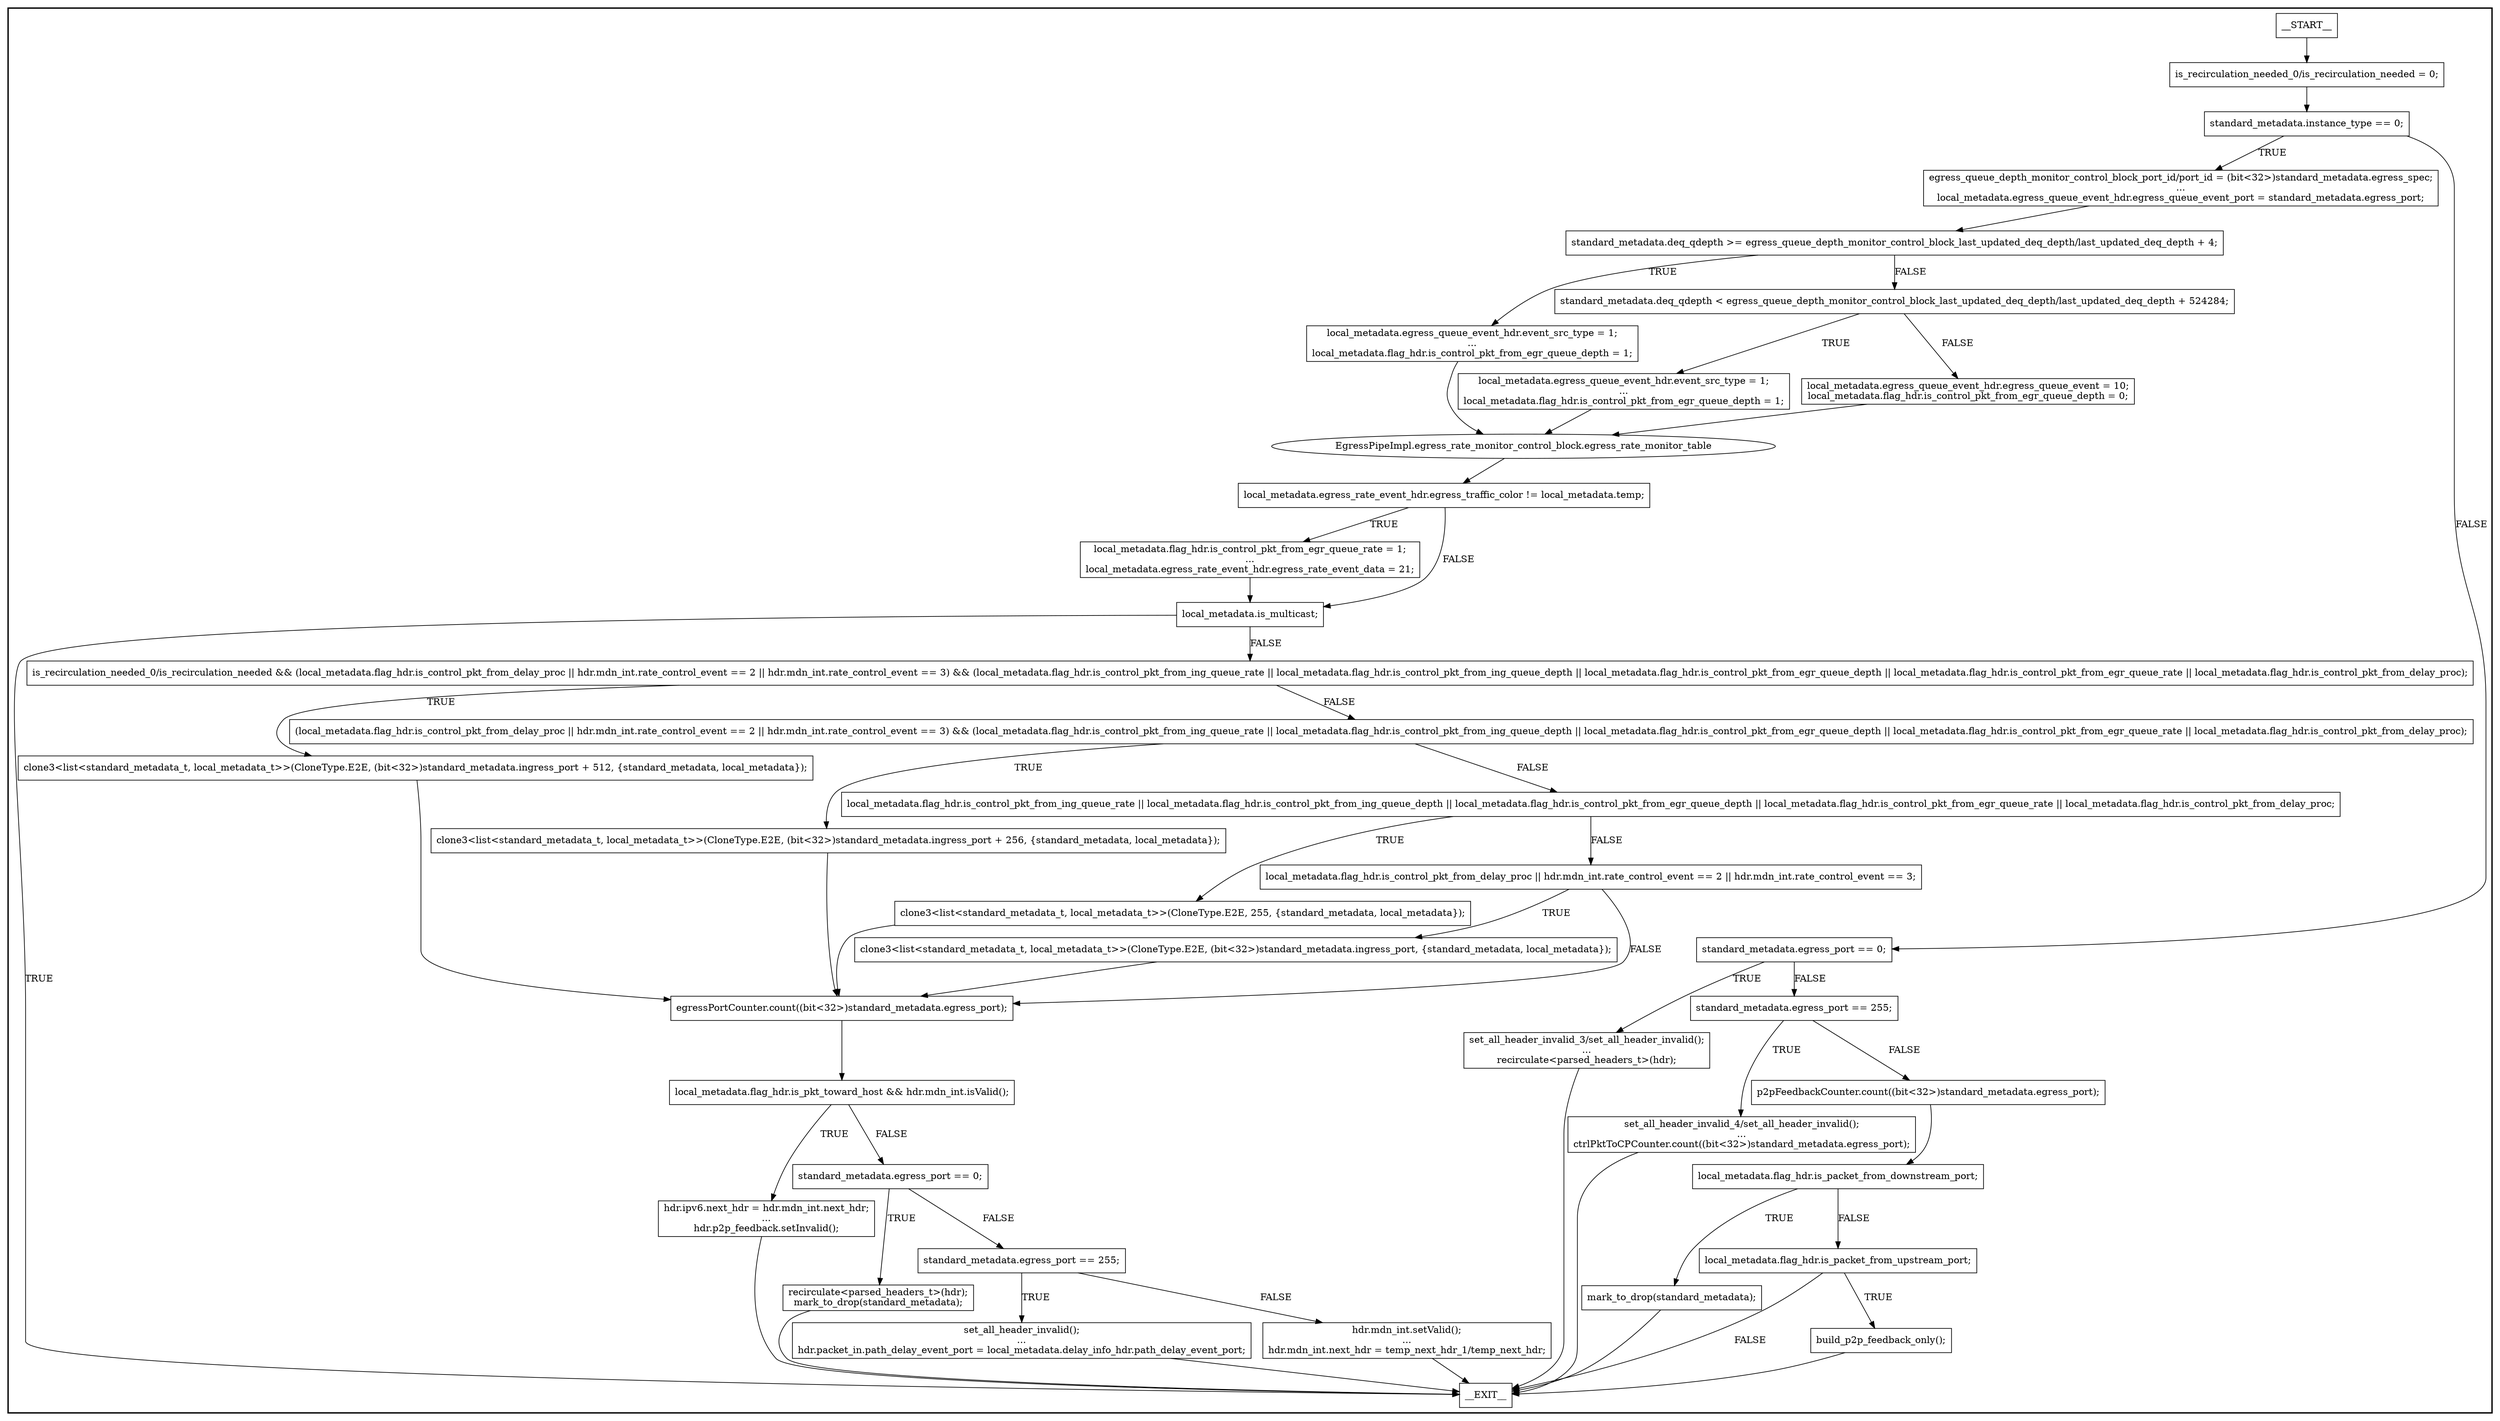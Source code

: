 digraph EgressPipeImpl {
subgraph cluster {
graph [
label="", labeljust=r, style=bold];
0[label=__START__, margin="", shape=rectangle, style=solid];
1[label=__EXIT__, margin="", shape=rectangle, style=solid];
2[label="is_recirculation_needed_0/is_recirculation_needed = 0;", margin="", shape=rectangle, style=solid];
3[label="standard_metadata.instance_type == 0;", margin="", shape=rectangle, style=solid];
4[label="egress_queue_depth_monitor_control_block_port_id/port_id = (bit<32>)standard_metadata.egress_spec;
...
local_metadata.egress_queue_event_hdr.egress_queue_event_port = standard_metadata.egress_port;", margin="", shape=rectangle, style=solid];
5[label="standard_metadata.deq_qdepth >= egress_queue_depth_monitor_control_block_last_updated_deq_depth/last_updated_deq_depth + 4;", margin="", shape=rectangle, style=solid];
6[label="local_metadata.egress_queue_event_hdr.event_src_type = 1;
...
local_metadata.flag_hdr.is_control_pkt_from_egr_queue_depth = 1;", margin="", shape=rectangle, style=solid];
7[label="standard_metadata.deq_qdepth < egress_queue_depth_monitor_control_block_last_updated_deq_depth/last_updated_deq_depth + 524284;", margin="", shape=rectangle, style=solid];
8[label="local_metadata.egress_queue_event_hdr.event_src_type = 1;
...
local_metadata.flag_hdr.is_control_pkt_from_egr_queue_depth = 1;", margin="", shape=rectangle, style=solid];
9[label="local_metadata.egress_queue_event_hdr.egress_queue_event = 10;
local_metadata.flag_hdr.is_control_pkt_from_egr_queue_depth = 0;", margin="", shape=rectangle, style=solid];
10[label="EgressPipeImpl.egress_rate_monitor_control_block.egress_rate_monitor_table", margin="", shape=ellipse, style=solid];
11[label="local_metadata.egress_rate_event_hdr.egress_traffic_color != local_metadata.temp;", margin="", shape=rectangle, style=solid];
12[label="local_metadata.flag_hdr.is_control_pkt_from_egr_queue_rate = 1;
...
local_metadata.egress_rate_event_hdr.egress_rate_event_data = 21;", margin="", shape=rectangle, style=solid];
13[label="local_metadata.is_multicast;", margin="", shape=rectangle, style=solid];
14[label="is_recirculation_needed_0/is_recirculation_needed && (local_metadata.flag_hdr.is_control_pkt_from_delay_proc || hdr.mdn_int.rate_control_event == 2 || hdr.mdn_int.rate_control_event == 3) && (local_metadata.flag_hdr.is_control_pkt_from_ing_queue_rate || local_metadata.flag_hdr.is_control_pkt_from_ing_queue_depth || local_metadata.flag_hdr.is_control_pkt_from_egr_queue_depth || local_metadata.flag_hdr.is_control_pkt_from_egr_queue_rate || local_metadata.flag_hdr.is_control_pkt_from_delay_proc);", margin="", shape=rectangle, style=solid];
15[label="clone3<list<standard_metadata_t, local_metadata_t>>(CloneType.E2E, (bit<32>)standard_metadata.ingress_port + 512, {standard_metadata, local_metadata});", margin="", shape=rectangle, style=solid];
16[label="(local_metadata.flag_hdr.is_control_pkt_from_delay_proc || hdr.mdn_int.rate_control_event == 2 || hdr.mdn_int.rate_control_event == 3) && (local_metadata.flag_hdr.is_control_pkt_from_ing_queue_rate || local_metadata.flag_hdr.is_control_pkt_from_ing_queue_depth || local_metadata.flag_hdr.is_control_pkt_from_egr_queue_depth || local_metadata.flag_hdr.is_control_pkt_from_egr_queue_rate || local_metadata.flag_hdr.is_control_pkt_from_delay_proc);", margin="", shape=rectangle, style=solid];
17[label="clone3<list<standard_metadata_t, local_metadata_t>>(CloneType.E2E, (bit<32>)standard_metadata.ingress_port + 256, {standard_metadata, local_metadata});", margin="", shape=rectangle, style=solid];
18[label="local_metadata.flag_hdr.is_control_pkt_from_ing_queue_rate || local_metadata.flag_hdr.is_control_pkt_from_ing_queue_depth || local_metadata.flag_hdr.is_control_pkt_from_egr_queue_depth || local_metadata.flag_hdr.is_control_pkt_from_egr_queue_rate || local_metadata.flag_hdr.is_control_pkt_from_delay_proc;", margin="", shape=rectangle, style=solid];
19[label="clone3<list<standard_metadata_t, local_metadata_t>>(CloneType.E2E, 255, {standard_metadata, local_metadata});", margin="", shape=rectangle, style=solid];
20[label="local_metadata.flag_hdr.is_control_pkt_from_delay_proc || hdr.mdn_int.rate_control_event == 2 || hdr.mdn_int.rate_control_event == 3;", margin="", shape=rectangle, style=solid];
21[label="clone3<list<standard_metadata_t, local_metadata_t>>(CloneType.E2E, (bit<32>)standard_metadata.ingress_port, {standard_metadata, local_metadata});", margin="", shape=rectangle, style=solid];
22[label="egressPortCounter.count((bit<32>)standard_metadata.egress_port);", margin="", shape=rectangle, style=solid];
23[label="local_metadata.flag_hdr.is_pkt_toward_host && hdr.mdn_int.isValid();", margin="", shape=rectangle, style=solid];
24[label="hdr.ipv6.next_hdr = hdr.mdn_int.next_hdr;
...
hdr.p2p_feedback.setInvalid();", margin="", shape=rectangle, style=solid];
25[label="standard_metadata.egress_port == 0;", margin="", shape=rectangle, style=solid];
26[label="recirculate<parsed_headers_t>(hdr);
mark_to_drop(standard_metadata);", margin="", shape=rectangle, style=solid];
27[label="standard_metadata.egress_port == 255;", margin="", shape=rectangle, style=solid];
28[label="set_all_header_invalid();
...
hdr.packet_in.path_delay_event_port = local_metadata.delay_info_hdr.path_delay_event_port;", margin="", shape=rectangle, style=solid];
29[label="hdr.mdn_int.setValid();
...
hdr.mdn_int.next_hdr = temp_next_hdr_1/temp_next_hdr;", margin="", shape=rectangle, style=solid];
30[label="standard_metadata.egress_port == 0;", margin="", shape=rectangle, style=solid];
31[label="set_all_header_invalid_3/set_all_header_invalid();
...
recirculate<parsed_headers_t>(hdr);", margin="", shape=rectangle, style=solid];
32[label="standard_metadata.egress_port == 255;", margin="", shape=rectangle, style=solid];
33[label="set_all_header_invalid_4/set_all_header_invalid();
...
ctrlPktToCPCounter.count((bit<32>)standard_metadata.egress_port);", margin="", shape=rectangle, style=solid];
34[label="p2pFeedbackCounter.count((bit<32>)standard_metadata.egress_port);", margin="", shape=rectangle, style=solid];
35[label="local_metadata.flag_hdr.is_packet_from_downstream_port;", margin="", shape=rectangle, style=solid];
36[label="mark_to_drop(standard_metadata);", margin="", shape=rectangle, style=solid];
37[label="local_metadata.flag_hdr.is_packet_from_upstream_port;", margin="", shape=rectangle, style=solid];
38[label="build_p2p_feedback_only();", margin="", shape=rectangle, style=solid];
0 -> 2[label=""];
2 -> 3[label=""];
3 -> 4[label=TRUE];
3 -> 30[label=FALSE];
4 -> 5[label=""];
5 -> 6[label=TRUE];
5 -> 7[label=FALSE];
6 -> 10[label=""];
7 -> 8[label=TRUE];
7 -> 9[label=FALSE];
8 -> 10[label=""];
9 -> 10[label=""];
10 -> 11[label=""];
11 -> 12[label=TRUE];
11 -> 13[label=FALSE];
12 -> 13[label=""];
13 -> 1[label=TRUE];
13 -> 14[label=FALSE];
14 -> 15[label=TRUE];
14 -> 16[label=FALSE];
15 -> 22[label=""];
16 -> 17[label=TRUE];
16 -> 18[label=FALSE];
17 -> 22[label=""];
18 -> 19[label=TRUE];
18 -> 20[label=FALSE];
19 -> 22[label=""];
20 -> 21[label=TRUE];
20 -> 22[label=FALSE];
21 -> 22[label=""];
22 -> 23[label=""];
23 -> 24[label=TRUE];
23 -> 25[label=FALSE];
24 -> 1[label=""];
25 -> 26[label=TRUE];
25 -> 27[label=FALSE];
26 -> 1[label=""];
27 -> 28[label=TRUE];
27 -> 29[label=FALSE];
28 -> 1[label=""];
29 -> 1[label=""];
30 -> 31[label=TRUE];
30 -> 32[label=FALSE];
31 -> 1[label=""];
32 -> 33[label=TRUE];
32 -> 34[label=FALSE];
33 -> 1[label=""];
34 -> 35[label=""];
35 -> 36[label=TRUE];
35 -> 37[label=FALSE];
36 -> 1[label=""];
37 -> 38[label=TRUE];
37 -> 1[label=FALSE];
38 -> 1[label=""];
}
}
